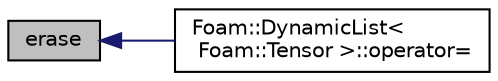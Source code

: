 digraph "erase"
{
  bgcolor="transparent";
  edge [fontname="Helvetica",fontsize="10",labelfontname="Helvetica",labelfontsize="10"];
  node [fontname="Helvetica",fontsize="10",shape=record];
  rankdir="LR";
  Node1705 [label="erase",height=0.2,width=0.4,color="black", fillcolor="grey75", style="filled", fontcolor="black"];
  Node1705 -> Node1706 [dir="back",color="midnightblue",fontsize="10",style="solid",fontname="Helvetica"];
  Node1706 [label="Foam::DynamicList\<\l Foam::Tensor \>::operator=",height=0.2,width=0.4,color="black",URL="$a27005.html#a4241f45e3948cf10d0e63391007f91cf",tooltip="Assignment to UIndirectList. "];
}
